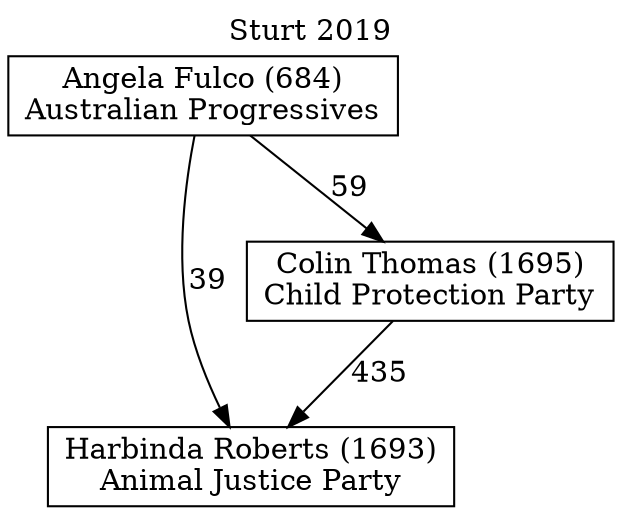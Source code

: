 // House preference flow
digraph "Harbinda Roberts (1693)_Sturt_2019" {
	graph [label="Sturt 2019" labelloc=t mclimit=10]
	node [shape=box]
	"Harbinda Roberts (1693)" [label="Harbinda Roberts (1693)
Animal Justice Party"]
	"Colin Thomas (1695)" [label="Colin Thomas (1695)
Child Protection Party"]
	"Angela Fulco (684)" [label="Angela Fulco (684)
Australian Progressives"]
	"Colin Thomas (1695)" -> "Harbinda Roberts (1693)" [label=435]
	"Angela Fulco (684)" -> "Colin Thomas (1695)" [label=59]
	"Angela Fulco (684)" -> "Harbinda Roberts (1693)" [label=39]
}
